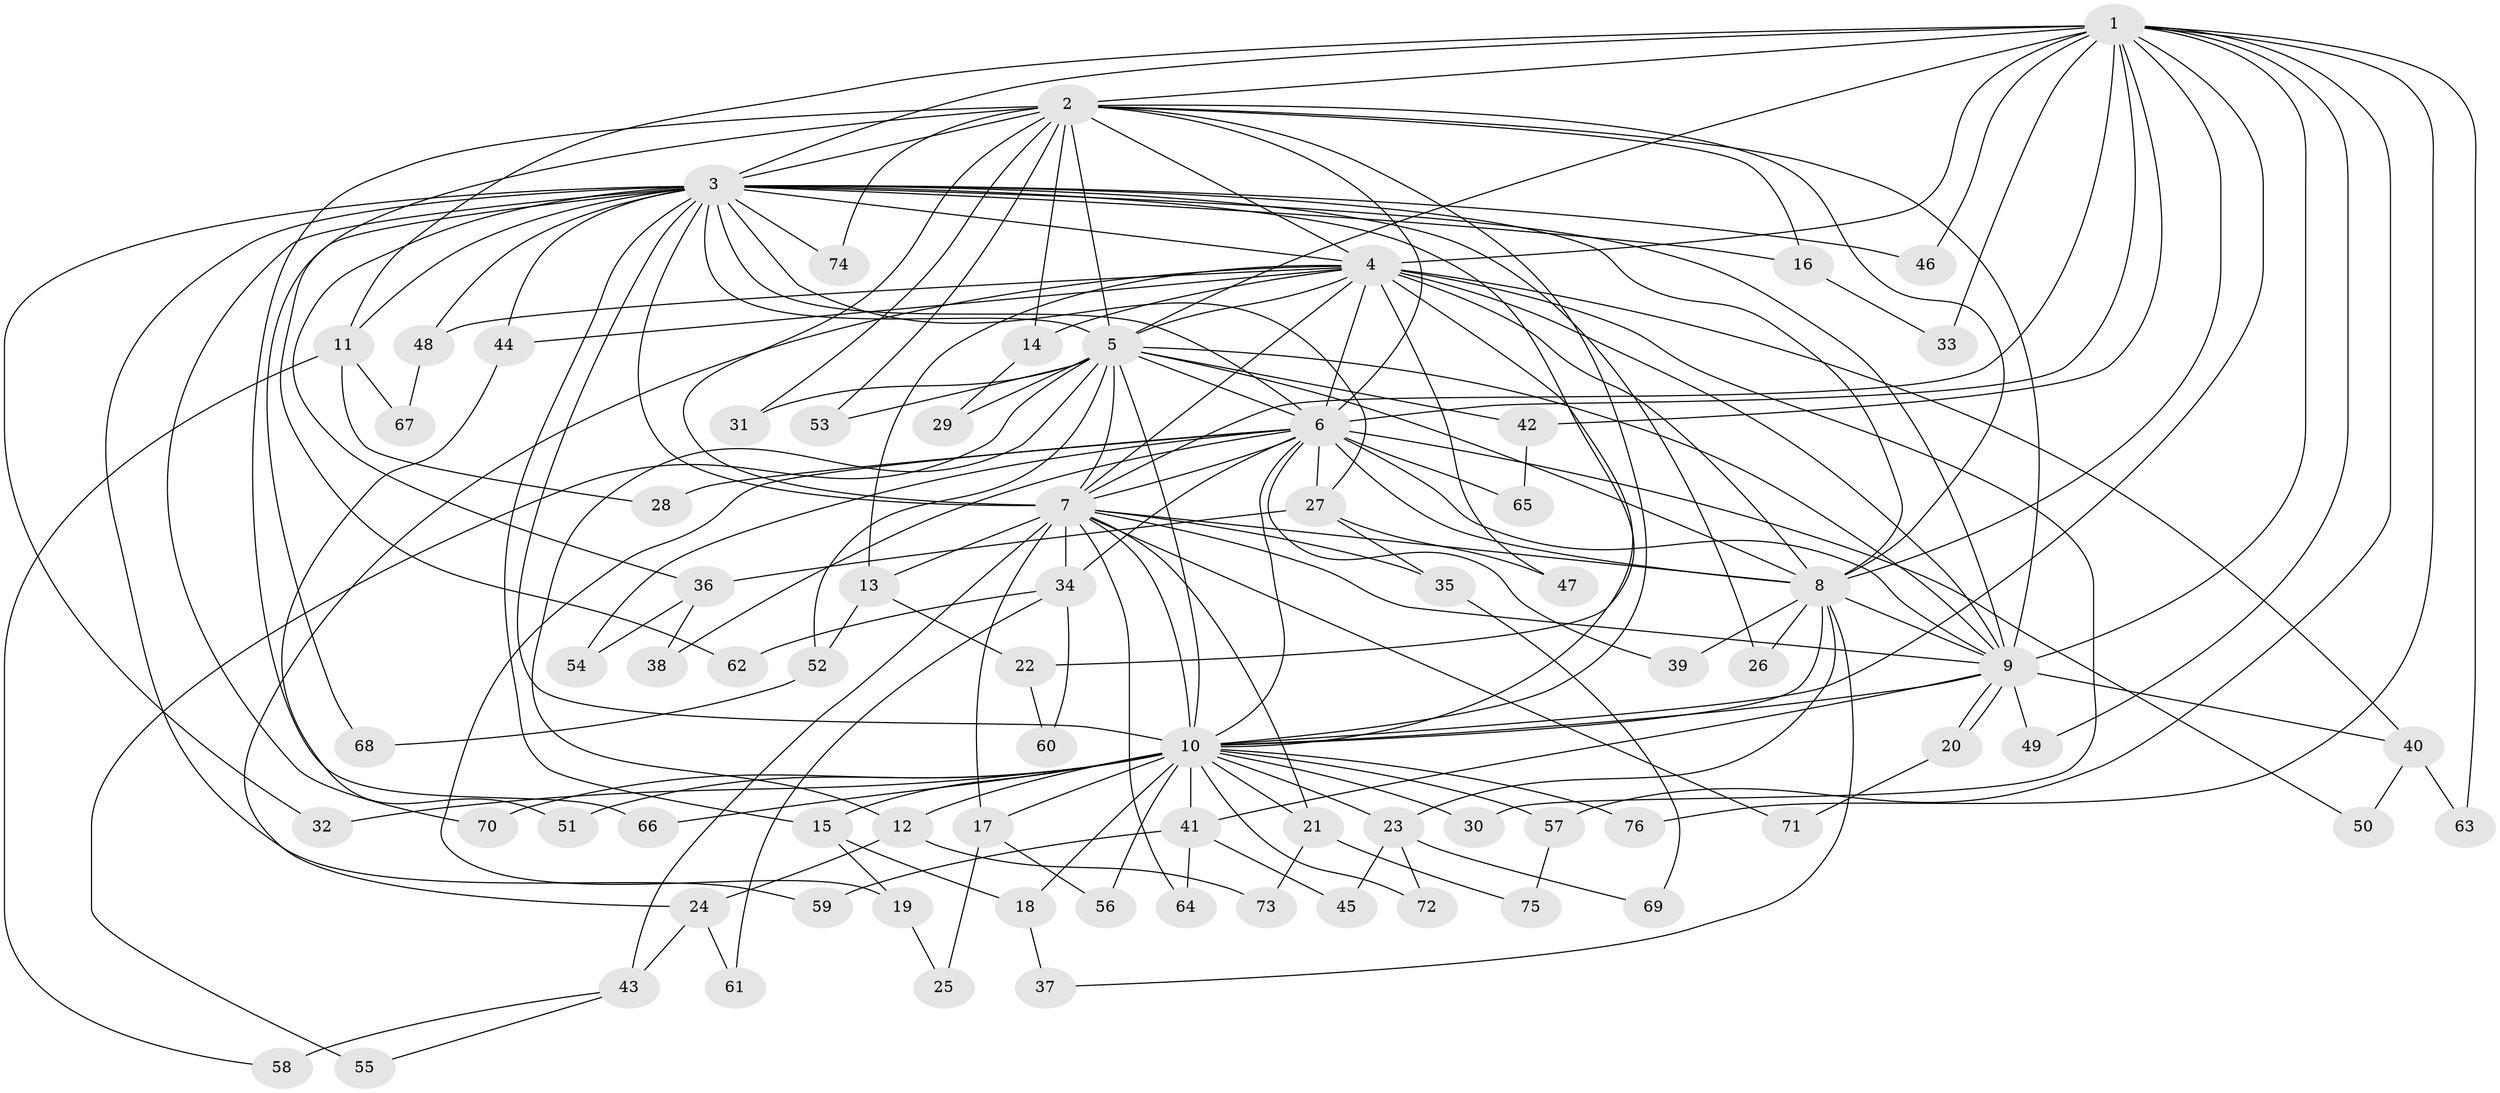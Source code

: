 // coarse degree distribution, {22: 0.03773584905660377, 27: 0.018867924528301886, 15: 0.03773584905660377, 16: 0.018867924528301886, 9: 0.018867924528301886, 11: 0.018867924528301886, 5: 0.11320754716981132, 3: 0.18867924528301888, 4: 0.11320754716981132, 2: 0.41509433962264153, 1: 0.018867924528301886}
// Generated by graph-tools (version 1.1) at 2025/51/02/27/25 19:51:45]
// undirected, 76 vertices, 177 edges
graph export_dot {
graph [start="1"]
  node [color=gray90,style=filled];
  1;
  2;
  3;
  4;
  5;
  6;
  7;
  8;
  9;
  10;
  11;
  12;
  13;
  14;
  15;
  16;
  17;
  18;
  19;
  20;
  21;
  22;
  23;
  24;
  25;
  26;
  27;
  28;
  29;
  30;
  31;
  32;
  33;
  34;
  35;
  36;
  37;
  38;
  39;
  40;
  41;
  42;
  43;
  44;
  45;
  46;
  47;
  48;
  49;
  50;
  51;
  52;
  53;
  54;
  55;
  56;
  57;
  58;
  59;
  60;
  61;
  62;
  63;
  64;
  65;
  66;
  67;
  68;
  69;
  70;
  71;
  72;
  73;
  74;
  75;
  76;
  1 -- 2;
  1 -- 3;
  1 -- 4;
  1 -- 5;
  1 -- 6;
  1 -- 7;
  1 -- 8;
  1 -- 9;
  1 -- 10;
  1 -- 11;
  1 -- 33;
  1 -- 42;
  1 -- 46;
  1 -- 49;
  1 -- 57;
  1 -- 63;
  1 -- 76;
  2 -- 3;
  2 -- 4;
  2 -- 5;
  2 -- 6;
  2 -- 7;
  2 -- 8;
  2 -- 9;
  2 -- 10;
  2 -- 14;
  2 -- 16;
  2 -- 31;
  2 -- 53;
  2 -- 62;
  2 -- 66;
  2 -- 74;
  3 -- 4;
  3 -- 5;
  3 -- 6;
  3 -- 7;
  3 -- 8;
  3 -- 9;
  3 -- 10;
  3 -- 11;
  3 -- 15;
  3 -- 16;
  3 -- 22;
  3 -- 26;
  3 -- 27;
  3 -- 32;
  3 -- 36;
  3 -- 44;
  3 -- 46;
  3 -- 48;
  3 -- 59;
  3 -- 68;
  3 -- 70;
  3 -- 74;
  4 -- 5;
  4 -- 6;
  4 -- 7;
  4 -- 8;
  4 -- 9;
  4 -- 10;
  4 -- 13;
  4 -- 14;
  4 -- 24;
  4 -- 30;
  4 -- 40;
  4 -- 44;
  4 -- 47;
  4 -- 48;
  5 -- 6;
  5 -- 7;
  5 -- 8;
  5 -- 9;
  5 -- 10;
  5 -- 12;
  5 -- 29;
  5 -- 31;
  5 -- 42;
  5 -- 52;
  5 -- 53;
  5 -- 55;
  6 -- 7;
  6 -- 8;
  6 -- 9;
  6 -- 10;
  6 -- 19;
  6 -- 27;
  6 -- 28;
  6 -- 34;
  6 -- 38;
  6 -- 39;
  6 -- 50;
  6 -- 54;
  6 -- 65;
  7 -- 8;
  7 -- 9;
  7 -- 10;
  7 -- 13;
  7 -- 17;
  7 -- 21;
  7 -- 34;
  7 -- 35;
  7 -- 43;
  7 -- 64;
  7 -- 71;
  8 -- 9;
  8 -- 10;
  8 -- 23;
  8 -- 26;
  8 -- 37;
  8 -- 39;
  9 -- 10;
  9 -- 20;
  9 -- 20;
  9 -- 40;
  9 -- 41;
  9 -- 49;
  10 -- 12;
  10 -- 15;
  10 -- 17;
  10 -- 18;
  10 -- 21;
  10 -- 23;
  10 -- 30;
  10 -- 32;
  10 -- 41;
  10 -- 51;
  10 -- 56;
  10 -- 57;
  10 -- 66;
  10 -- 70;
  10 -- 72;
  10 -- 76;
  11 -- 28;
  11 -- 58;
  11 -- 67;
  12 -- 24;
  12 -- 73;
  13 -- 22;
  13 -- 52;
  14 -- 29;
  15 -- 18;
  15 -- 19;
  16 -- 33;
  17 -- 25;
  17 -- 56;
  18 -- 37;
  19 -- 25;
  20 -- 71;
  21 -- 73;
  21 -- 75;
  22 -- 60;
  23 -- 45;
  23 -- 69;
  23 -- 72;
  24 -- 43;
  24 -- 61;
  27 -- 35;
  27 -- 36;
  27 -- 47;
  34 -- 60;
  34 -- 61;
  34 -- 62;
  35 -- 69;
  36 -- 38;
  36 -- 54;
  40 -- 50;
  40 -- 63;
  41 -- 45;
  41 -- 59;
  41 -- 64;
  42 -- 65;
  43 -- 55;
  43 -- 58;
  44 -- 51;
  48 -- 67;
  52 -- 68;
  57 -- 75;
}
